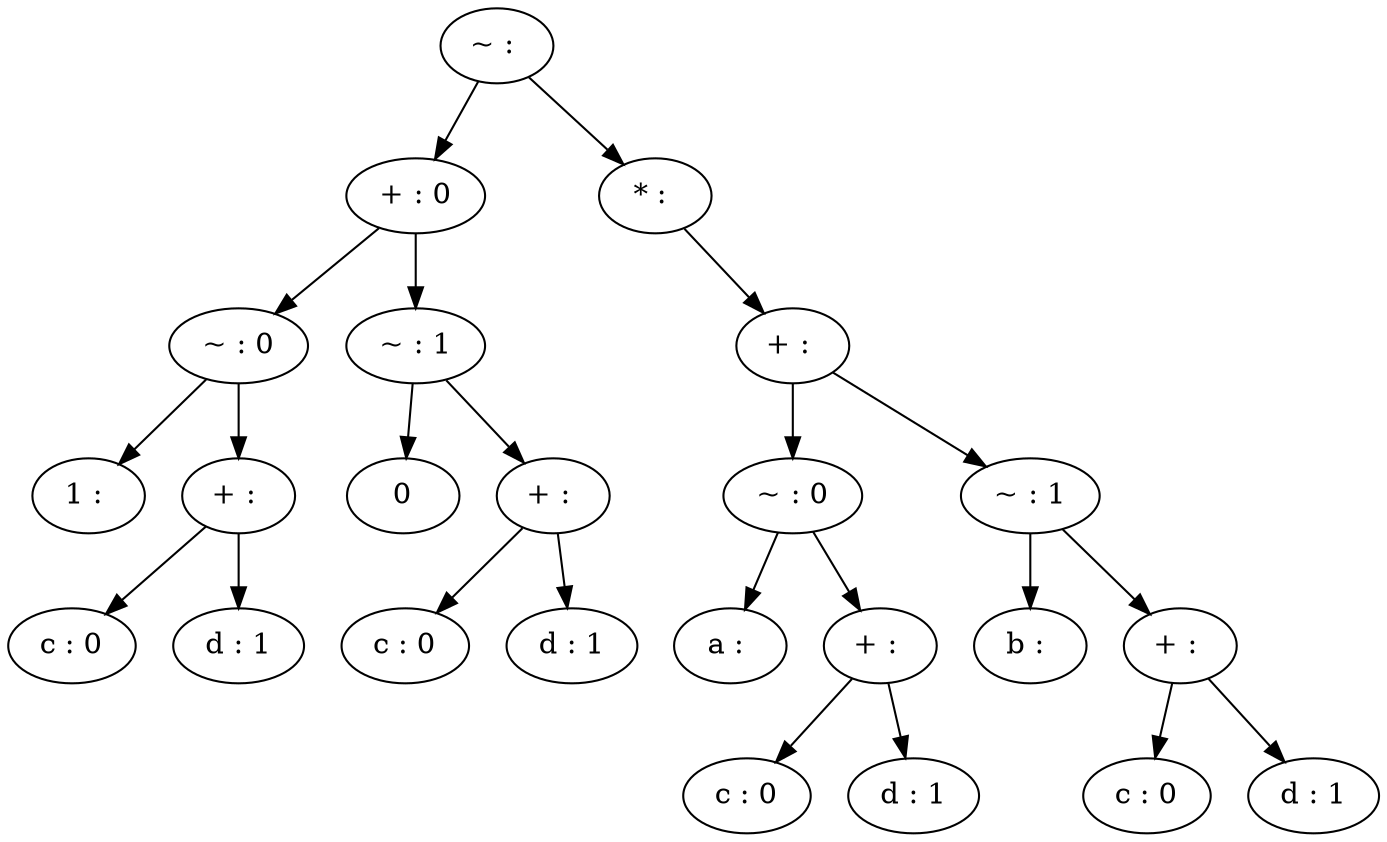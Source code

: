 // Iteration: 1
digraph {
	0 [label="~ : "]
	1 [label="+ : 0"]
	2 [label="~ : 0"]
	3 [label="1 : "]
	4 [label="+ : "]
	5 [label="c : 0"]
	6 [label="d : 1"]
	7 [label="~ : 1"]
	8 [label=0]
	9 [label="+ : "]
	10 [label="c : 0"]
	11 [label="d : 1"]
	12 [label="* : "]
	13 [label="+ : "]
	14 [label="~ : 0"]
	15 [label="a : "]
	16 [label="+ : "]
	17 [label="c : 0"]
	18 [label="d : 1"]
	19 [label="~ : 1"]
	20 [label="b : "]
	21 [label="+ : "]
	22 [label="c : 0"]
	23 [label="d : 1"]
	0 -> 1
	1 -> 2
	2 -> 3
	2 -> 4
	4 -> 5
	4 -> 6
	1 -> 7
	7 -> 8
	7 -> 9
	9 -> 10
	9 -> 11
	0 -> 12
	12 -> 13
	13 -> 14
	14 -> 15
	14 -> 16
	16 -> 17
	16 -> 18
	13 -> 19
	19 -> 20
	19 -> 21
	21 -> 22
	21 -> 23
}

